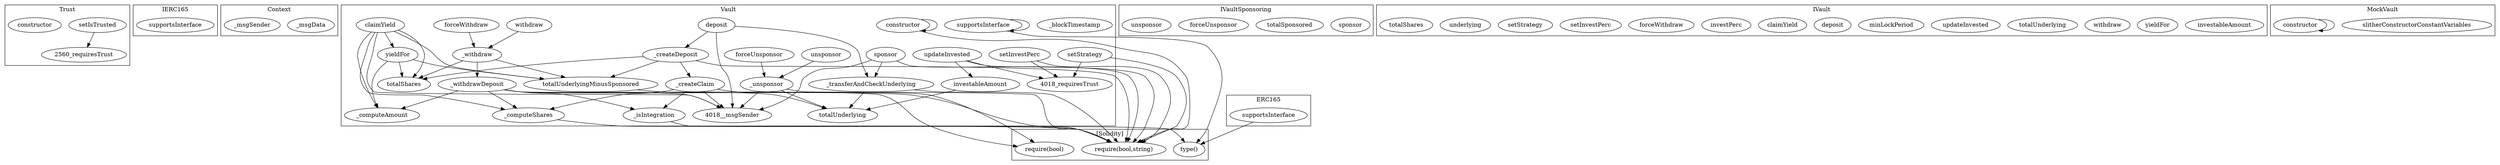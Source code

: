 strict digraph {
subgraph cluster_2560_Trust {
label = "Trust"
"2560_setIsTrusted" [label="setIsTrusted"]
"2560_constructor" [label="constructor"]
"2560_setIsTrusted" -> "2560_requiresTrust"
}subgraph cluster_2496_IERC165 {
label = "IERC165"
"2496_supportsInterface" [label="supportsInterface"]
}subgraph cluster_2183_Context {
label = "Context"
"2183__msgData" [label="_msgData"]
"2183__msgSender" [label="_msgSender"]
}subgraph cluster_4018_Vault {
label = "Vault"
"4018_sponsor" [label="sponsor"]
"4018_forceUnsponsor" [label="forceUnsponsor"]
"4018_updateInvested" [label="updateInvested"]
"4018__withdraw" [label="_withdraw"]
"4018_totalShares" [label="totalShares"]
"4018__createClaim" [label="_createClaim"]
"4018__blockTimestamp" [label="_blockTimestamp"]
"4018_constructor" [label="constructor"]
"4018__unsponsor" [label="_unsponsor"]
"4018__createDeposit" [label="_createDeposit"]
"4018_setInvestPerc" [label="setInvestPerc"]
"4018_withdraw" [label="withdraw"]
"4018_setStrategy" [label="setStrategy"]
"4018__transferAndCheckUnderlying" [label="_transferAndCheckUnderlying"]
"4018__withdrawDeposit" [label="_withdrawDeposit"]
"4018__computeShares" [label="_computeShares"]
"4018_deposit" [label="deposit"]
"4018_totalUnderlying" [label="totalUnderlying"]
"4018_unsponsor" [label="unsponsor"]
"4018_supportsInterface" [label="supportsInterface"]
"4018_forceWithdraw" [label="forceWithdraw"]
"4018_yieldFor" [label="yieldFor"]
"4018_claimYield" [label="claimYield"]
"4018_investableAmount" [label="investableAmount"]
"4018__isIntegration" [label="_isIntegration"]
"4018_totalUnderlyingMinusSponsored" [label="totalUnderlyingMinusSponsored"]
"4018__computeAmount" [label="_computeAmount"]
"4018_setStrategy" -> "4018_requiresTrust"
"4018__createClaim" -> "4018__computeShares"
"4018__transferAndCheckUnderlying" -> "4018_totalUnderlying"
"4018_forceUnsponsor" -> "4018__unsponsor"
"4018_withdraw" -> "4018__withdraw"
"4018_claimYield" -> "4018__computeShares"
"4018__unsponsor" -> "4018_totalUnderlying"
"4018__createDeposit" -> "4018_totalShares"
"4018__createClaim" -> "4018__msgSender"
"4018_setInvestPerc" -> "4018_requiresTrust"
"4018_constructor" -> "4018_constructor"
"4018__createClaim" -> "4018__isIntegration"
"4018_investableAmount" -> "4018_totalUnderlying"
"4018_claimYield" -> "4018__msgSender"
"4018__withdrawDeposit" -> "4018__computeShares"
"4018_yieldFor" -> "4018_totalShares"
"4018_claimYield" -> "4018_totalUnderlyingMinusSponsored"
"4018__withdrawDeposit" -> "4018__msgSender"
"4018_claimYield" -> "4018_totalShares"
"4018__withdraw" -> "4018__withdrawDeposit"
"4018__withdrawDeposit" -> "4018__computeAmount"
"4018__withdraw" -> "4018_totalUnderlyingMinusSponsored"
"4018__withdrawDeposit" -> "4018__isIntegration"
"4018__withdraw" -> "4018_totalShares"
"4018_updateInvested" -> "4018_investableAmount"
"4018__createDeposit" -> "4018__createClaim"
"4018_forceWithdraw" -> "4018__withdraw"
"4018_yieldFor" -> "4018__computeAmount"
"4018_sponsor" -> "4018__transferAndCheckUnderlying"
"4018_deposit" -> "4018__msgSender"
"4018_deposit" -> "4018__createDeposit"
"4018__unsponsor" -> "4018__msgSender"
"4018_supportsInterface" -> "4018_supportsInterface"
"4018_totalUnderlyingMinusSponsored" -> "4018_totalUnderlying"
"4018_deposit" -> "4018__transferAndCheckUnderlying"
"4018_yieldFor" -> "4018_totalUnderlyingMinusSponsored"
"4018_claimYield" -> "4018_yieldFor"
"4018__createDeposit" -> "4018_totalUnderlyingMinusSponsored"
"4018_unsponsor" -> "4018__unsponsor"
"4018_claimYield" -> "4018__computeAmount"
"4018_updateInvested" -> "4018_requiresTrust"
"4018_sponsor" -> "4018__msgSender"
}subgraph cluster_6675_IVaultSponsoring {
label = "IVaultSponsoring"
"6675_sponsor" [label="sponsor"]
"6675_totalSponsored" [label="totalSponsored"]
"6675_forceUnsponsor" [label="forceUnsponsor"]
"6675_unsponsor" [label="unsponsor"]
}subgraph cluster_2484_ERC165 {
label = "ERC165"
"2484_supportsInterface" [label="supportsInterface"]
}subgraph cluster_6622_IVault {
label = "IVault"
"6622_investableAmount" [label="investableAmount"]
"6622_yieldFor" [label="yieldFor"]
"6622_withdraw" [label="withdraw"]
"6622_totalUnderlying" [label="totalUnderlying"]
"6622_updateInvested" [label="updateInvested"]
"6622_minLockPeriod" [label="minLockPeriod"]
"6622_deposit" [label="deposit"]
"6622_claimYield" [label="claimYield"]
"6622_investPerc" [label="investPerc"]
"6622_forceWithdraw" [label="forceWithdraw"]
"6622_setInvestPerc" [label="setInvestPerc"]
"6622_setStrategy" [label="setStrategy"]
"6622_underlying" [label="underlying"]
"6622_totalShares" [label="totalShares"]
}subgraph cluster_4863_MockVault {
label = "MockVault"
"4863_slitherConstructorConstantVariables" [label="slitherConstructorConstantVariables"]
"4863_constructor" [label="constructor"]
"4863_constructor" -> "4863_constructor"
}subgraph cluster_solidity {
label = "[Solidity]"
"require(bool)" 
"type()" 
"require(bool,string)" 
"4018_supportsInterface" -> "type()"
"4018__unsponsor" -> "require(bool,string)"
"4018_updateInvested" -> "require(bool,string)"
"4018_constructor" -> "require(bool,string)"
"4018_sponsor" -> "require(bool,string)"
"4018__computeShares" -> "require(bool,string)"
"4018__isIntegration" -> "type()"
"4018__createClaim" -> "require(bool)"
"4018_setInvestPerc" -> "require(bool,string)"
"4018__withdrawDeposit" -> "require(bool)"
"4018__createDeposit" -> "require(bool,string)"
"4018__withdrawDeposit" -> "require(bool,string)"
"4018_setStrategy" -> "require(bool,string)"
"4018__transferAndCheckUnderlying" -> "require(bool,string)"
"2484_supportsInterface" -> "type()"
}
}